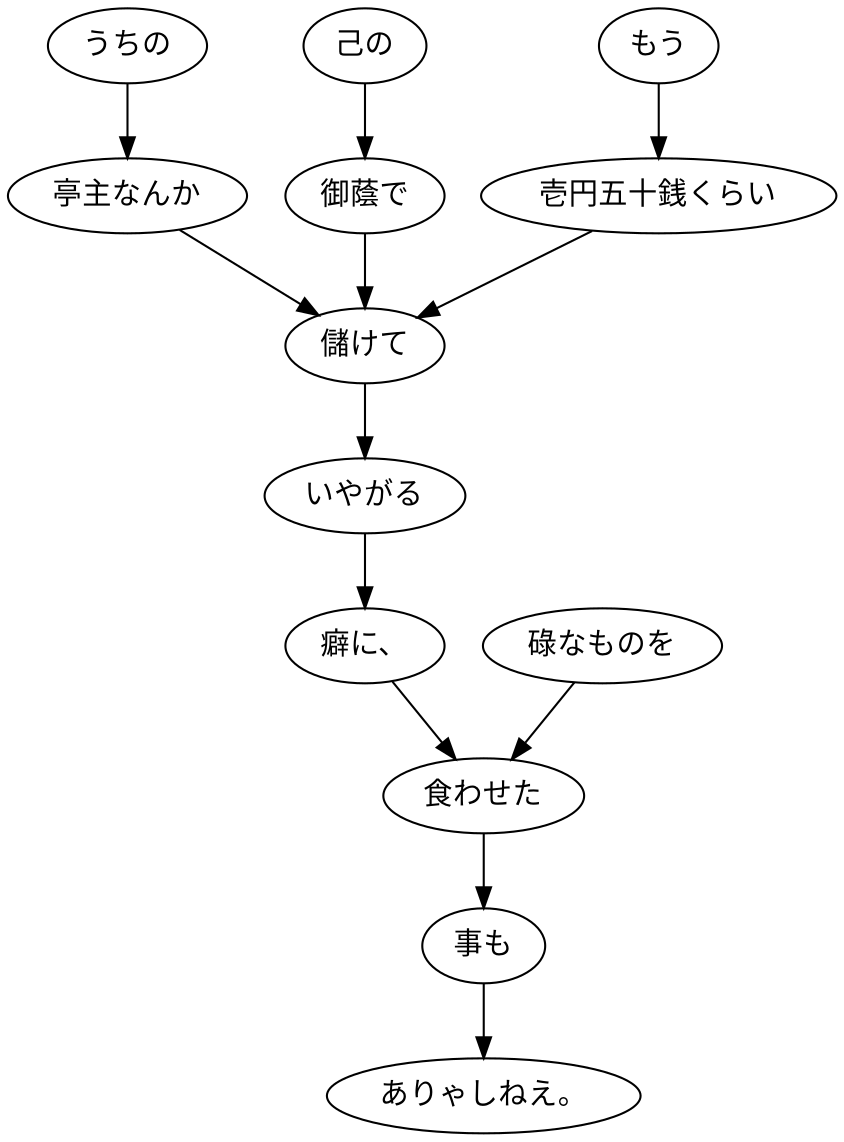 digraph graph260 {
	node0 [label="うちの"];
	node1 [label="亭主なんか"];
	node2 [label="己の"];
	node3 [label="御蔭で"];
	node4 [label="もう"];
	node5 [label="壱円五十銭くらい"];
	node6 [label="儲けて"];
	node7 [label="いやがる"];
	node8 [label="癖に、"];
	node9 [label="碌なものを"];
	node10 [label="食わせた"];
	node11 [label="事も"];
	node12 [label="ありゃしねえ。"];
	node0 -> node1;
	node1 -> node6;
	node2 -> node3;
	node3 -> node6;
	node4 -> node5;
	node5 -> node6;
	node6 -> node7;
	node7 -> node8;
	node8 -> node10;
	node9 -> node10;
	node10 -> node11;
	node11 -> node12;
}
